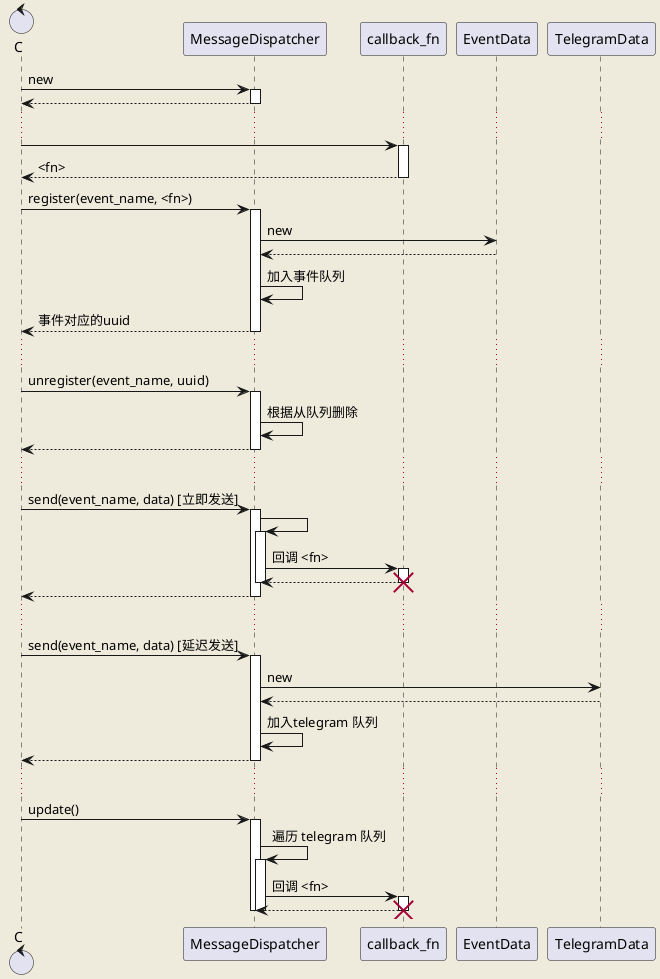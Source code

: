 @startuml
skinparam backgroundColor #EEEBDC

control C


C -> MessageDispatcher : new
activate MessageDispatcher
C <-- MessageDispatcher
deactivate MessageDispatcher

...

C -> callback_fn
activate callback_fn
C <-- callback_fn:<fn>
deactivate callback_fn

C->MessageDispatcher:register(event_name, <fn>)
activate MessageDispatcher
MessageDispatcher -> EventData:new
MessageDispatcher <-- EventData
MessageDispatcher -> MessageDispatcher:加入事件队列
C <-- MessageDispatcher: 事件对应的uuid
deactivate MessageDispatcher

...

C -> MessageDispatcher:unregister(event_name, uuid)
activate MessageDispatcher
MessageDispatcher -> MessageDispatcher:根据从队列删除
C <-- MessageDispatcher
deactivate MessageDispatcher

...

C -> MessageDispatcher:send(event_name, data) [立即发送]
activate MessageDispatcher
MessageDispatcher -> MessageDispatcher
activate MessageDispatcher
MessageDispatcher -> callback_fn : 回调 <fn>
activate callback_fn
MessageDispatcher <-- callback_fn
destroy callback_fn
deactivate callback_fn
deactivate MessageDispatcher
C <-- MessageDispatcher
deactivate MessageDispatcher

...

C -> MessageDispatcher:send(event_name, data) [延迟发送]
activate MessageDispatcher
MessageDispatcher -> TelegramData:new
MessageDispatcher <-- TelegramData
MessageDispatcher -> MessageDispatcher:加入telegram 队列
C <-- MessageDispatcher
deactivate MessageDispatcher


...
C -> MessageDispatcher:update()
activate MessageDispatcher
MessageDispatcher -> MessageDispatcher: 遍历 telegram 队列
activate MessageDispatcher
MessageDispatcher -> callback_fn: 回调 <fn>
activate callback_fn
MessageDispatcher <-- callback_fn
destroy callback_fn
deactivate callback_fn
deactivate MessageDispatcher
deactivate MessageDispatcher

@enduml